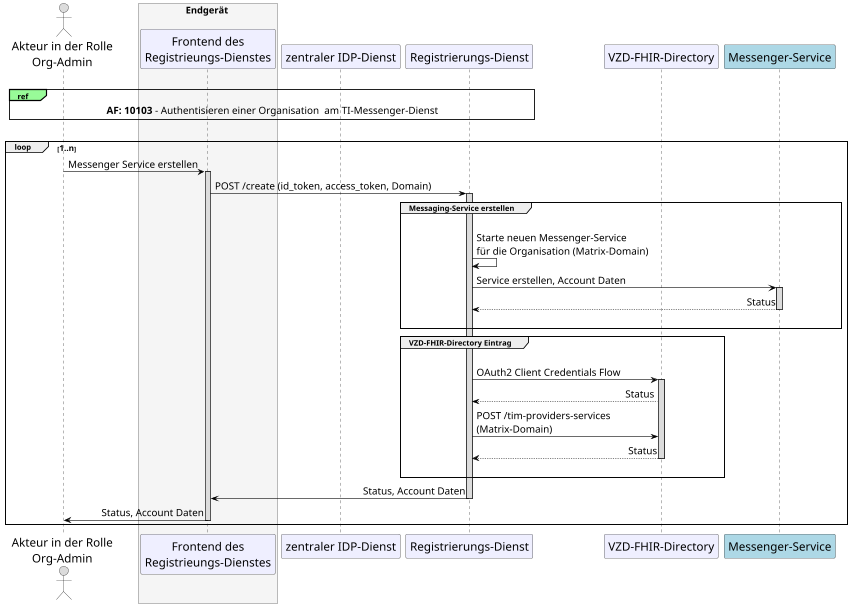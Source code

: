 /' 
# TI-Messenger 1.1
# TI-Messenger-Dienst
# UC - 10060
# Sequence Diagram
# Name: Bereitstellung eines Messenger Service für eine Organisation
'/

@startuml
skinparam sequenceMessageAlign direction
skinparam WrapWidth 300
skinparam minClassWidth 150
skinparam BoxPadding 1
skinparam sequenceReferenceHeaderBackgroundColor palegreen
scale max 850 width

skinparam sequence {
ArrowColor black
ArrowFontSize 17
ActorBorderColor black
LifeLineBorderColor black
LifeLineBackgroundColor Gainsboro

ParticipantBorderColor Motivation
ParticipantBackgroundColor Motivation
ParticipantFontName Impact
ParticipantFontSize 20
ParticipantFontColor black
ParticipantBorderColor Black
ParticipantBackgroundColor MOTIVATION

ActorBackgroundColor Gainsboro
ActorFontColor black
ActorFontSize 20
ActorFontName Aapex
}
    actor U as "Akteur in der Rolle\nOrg-Admin"
      box <size:16>Endgerät</size> #WhiteSmoke
        participant C as "Frontend des\nRegistrieungs-Dienstes"
      end box
    participant I as "zentraler IDP-Dienst"
    participant R as "Registrierungs-Dienst"
    participant VZD as "VZD-FHIR-Directory"
    participant MS as "Messenger-Service" #LightBlue

    |||
    ref over U, R: <size:17>**AF: 10103** - Authentisieren einer Organisation  am TI-Messenger-Dienst</size> 
    |||

loop <size:14>1..n</size>
    U->C: Messenger Service erstellen
      Activate C
    
    C->R: POST /create (id_token, access_token, Domain)
      Activate R
    
    group Messaging-Service erstellen
    |||
      R->R: Starte neuen Messenger-Service \nfür die Organisation (Matrix-Domain)
      R->MS: Service erstellen, Account Daten
        Activate MS
      MS-->R: Status
        Deactivate MS
    |||
    end
    
    group VZD-FHIR-Directory Eintrag
    |||
      R->VZD: OAuth2 Client Credentials Flow
        Activate VZD
      VZD-->R: Status
      R->VZD: POST /tim-providers-services \n(Matrix-Domain)
      VZD-->R: Status
        Deactivate VZD
    |||
    end

    R->C: Status, Account Daten
      Deactivate R
    C->U: Status, Account Daten
      Deactivate C
end
@enduml
